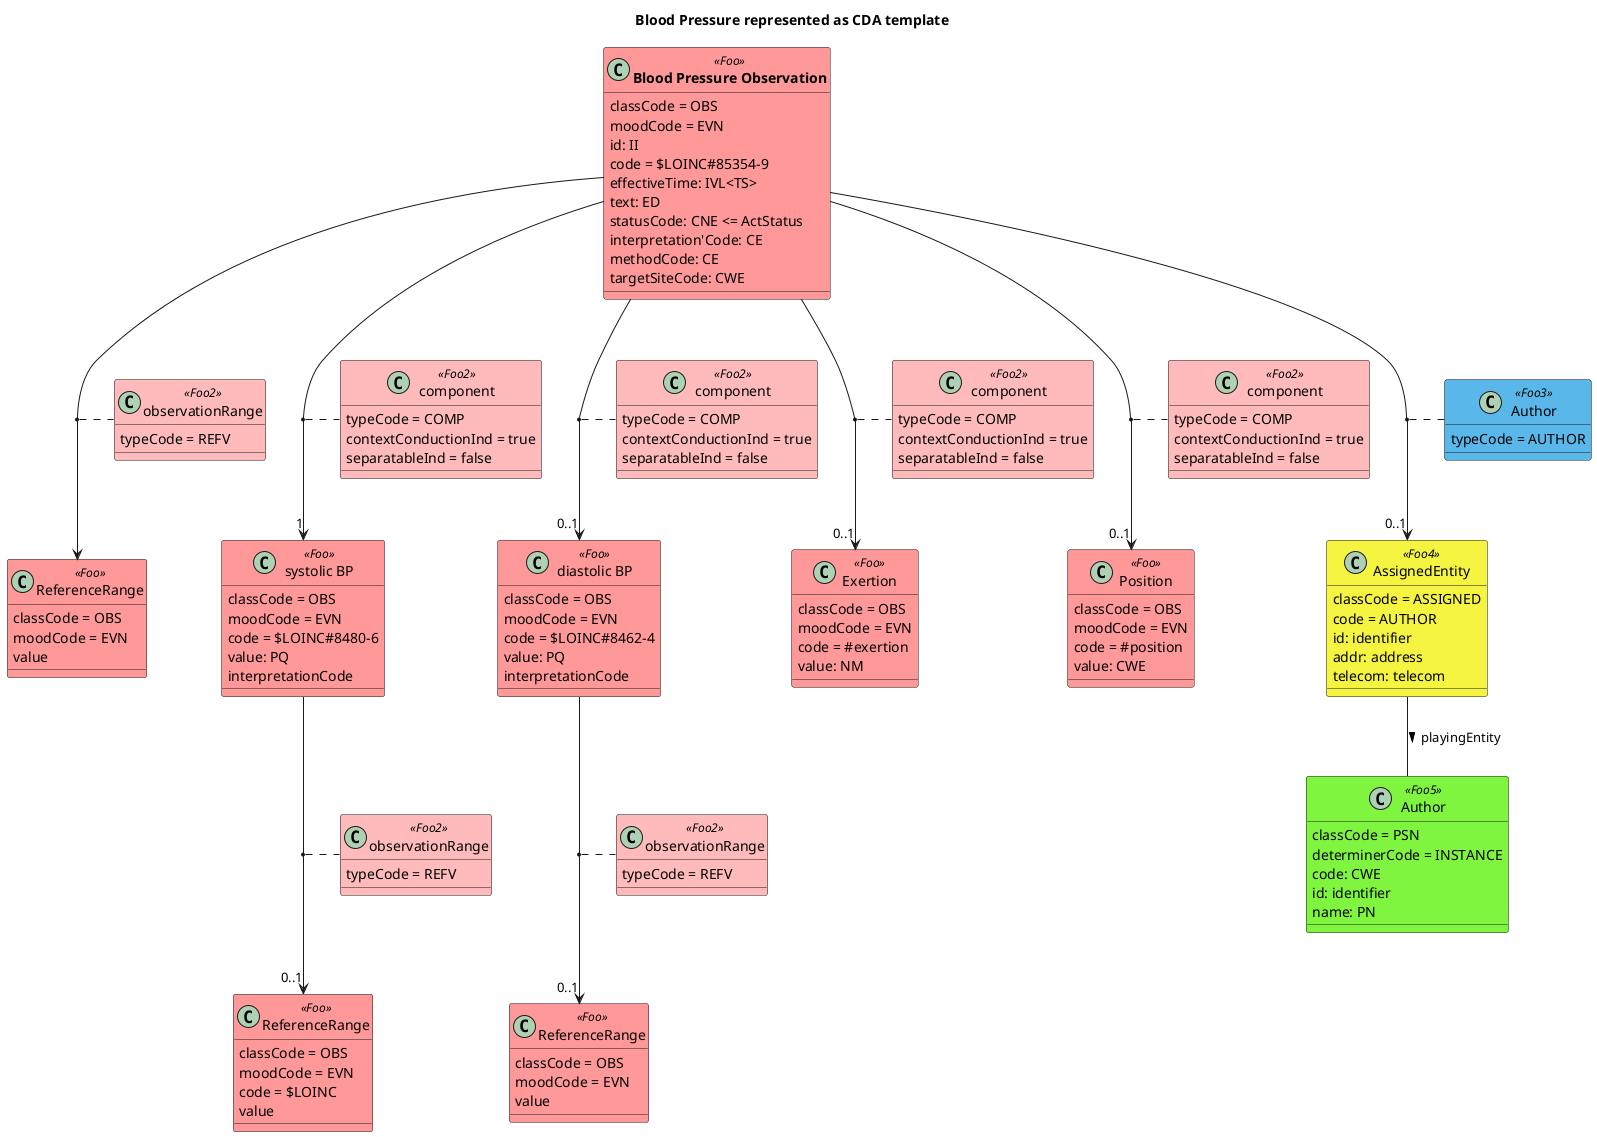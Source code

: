 @startuml

skinparam svgDimensionStyle false

title Blood Pressure represented as CDA template


skinparam class {
'BackgroundColor #ff9999 'PaleGreen
'ArrowColor #ff9999 'SeaGreen
'BorderColor SpringGreen
BackgroundColor<<Foo>> #ff9999
BackgroundColor<<Foo2>> #ffbbbb
BackgroundColor<<Foo3>> #59b8e9
BackgroundColor<<Foo4>> #f5f440
BackgroundColor<<Foo5>> #80f540
'BorderColor<<Foo>> Tomato
}

class "**Blood Pressure Observation**"  as bp <<Foo>> {
    classCode = OBS
    moodCode = EVN
    id: II
    code = $LOINC#85354-9
    effectiveTime: IVL<TS>
    text: ED
    statusCode: CNE <= ActStatus
    interpretation'Code: CE
    methodCode: CE
    targetSiteCode: CWE
}

class "ReferenceRange" as rr <<Foo>> {
    classCode = OBS
    moodCode = EVN
    value
}

class "ReferenceRange" as rr2 <<Foo>> {
    classCode = OBS
    moodCode = EVN
    code = $LOINC
    value
}

class "ReferenceRange" as rr3 <<Foo>> {
    classCode = OBS
    moodCode = EVN
    value
}

class "observationRange" as or <<Foo2>> {
    typeCode = REFV
}

class "observationRange" as or2 <<Foo2>> {
    typeCode = REFV
}

class "observationRange" as or3 <<Foo2>> {
    typeCode = REFV
}

class "systolic BP" as syst <<Foo>> {
    classCode = OBS
    moodCode = EVN
    code = $LOINC#8480-6
    value: PQ
    interpretationCode
}

class "diastolic BP" as diast <<Foo>> {
    classCode = OBS
    moodCode = EVN
    code = $LOINC#8462-4
    value: PQ
    interpretationCode
}

class "Exertion" as exer <<Foo>> {
    classCode = OBS
    moodCode = EVN
    code = #exertion
    value: NM
}

class "Position" as pos <<Foo>> {
    classCode = OBS
    moodCode = EVN
    code = #position
    value: CWE
}

class "component" as comp1 <<Foo2>> {
    typeCode = COMP
    contextConductionInd = true
    separatableInd = false
}

class "component" as comp2 <<Foo2>> {
    typeCode = COMP
    contextConductionInd = true
    separatableInd = false
}

class "component" as comp3 <<Foo2>> {
    typeCode = COMP
    contextConductionInd = true
    separatableInd = false
}

class "component" as comp4 <<Foo2>> {
    typeCode = COMP
    contextConductionInd = true
    separatableInd = false
}

class "Author" as author <<Foo3>> {
    typeCode = AUTHOR
}

class "AssignedEntity" as ae <<Foo4>> {
    classCode = ASSIGNED
    code = AUTHOR
    id: identifier
    addr: address
    telecom: telecom
}

class "Author" as pers <<Foo5>> {
    classCode = PSN
    determinerCode = INSTANCE
    code: CWE
    id: identifier
    name: PN
}

bp --> rr
(bp, rr) .. or 

bp --> "1" syst
(bp, syst) .. comp1

bp --> "0..1" diast
(bp, diast) .. comp2

bp --> "0..1" exer
(bp, exer) .. comp3

bp --> "0..1" pos
(bp, pos) .. comp4

bp --> "0..1" ae
(bp, ae) .. author

ae -- pers : playingEntity >

syst --> "0..1" rr2
(syst, rr2) .. or2

diast --> "0..1" rr3
(diast, rr3) .. or3

@enduml